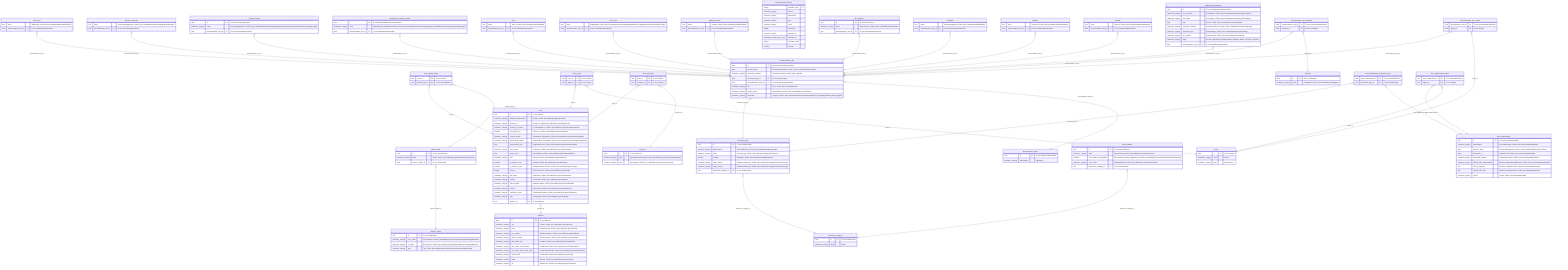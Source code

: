 erDiagram
    address {
        uuid id PK"ID von Adresse"
        character_varying city "Postort, XPath: /juris-table/juris-gericht/postort"
        character_varying email "Email-Adresse, XPath: /juris-table/juris-gericht/email"
        character_varying fax_number "Telefax-Nummer, XPath: /juris-table/juris-gericht/telefax"
        character_varying phone_number "Telefonnummer, XPath: /juris-table/juris-gericht/telefon"
        character_varying post_office_box "Postfach, XPath: /juris-table/juris-gericht/postfach"
        character_varying post_office_box_location "Postfachort, XPath: /juris-table/juris-gericht/postfachort"
        character_varying post_office_box_postal_code "Postfachpostleitzahl, XPath: /juris-table/juris-gericht/postfachplz"
        character_varying postal_code "Postleitzahl, XPath: /juris-table/juris-gericht/plz"
        character_varying street "Strasse, XPath: /juris-table/juris-gericht/strasse"
        character_varying url "Website-Url, XPath: /juris-table/juris-gericht/internet"
    }

    case_facts {
        text value "Tatbestand, XPath: /juris-r/textdaten/tatbestand/body/div"
        uuid documentation_unit_id FK"ID von Dokumentationseinheit"
    }

    court {
        uuid id PK"ID von Gericht"
        character_varying additional_information "Zusatz, XPath: /juris-table/juris-gericht/zusatz"
        character_varying belongs_to "Gehört zu, XPath: /juris-table/juris-gericht/gehoertzu"
        character_varying belongs_to_branch "Ist Zweigstelle zu, XPath: /juris-table/juris-gericht/istzweigstellezu"
        boolean can_deliver_lrs "Liefert lrs, XPath: /juris-table/juris-gericht/liefertlrs"
        character_varying current_branch "Bestehende Zweigstelle, XPath: /juris-table/juris-gericht/bestzweigstelle"
        character_varying deprecated_branch "Aufgehobene Zweigstelle, XPath: /juris-table/juris-gericht/aufgehzweigstelle"
        date deprecated_since "Aufgehoben seit, XPath: /juris-table/juris-gericht/aufhebdatum"
        character_varying early_name "Frühname, XPath: /juris-table/juris-gericht/fruehname"
        date exists_since "Bestehdatum, XPath: /juris-table/juris-gericht/bestehdatum"
        character_varying field "Bereich, XPath: /juris-table/juris-gericht/bereich"
        boolean is_foreign_court "Ausland, XPath: /juris-table/juris-gericht/ausland"
        boolean is_superior_court "Übergeordnetes Gericht, XPath: /juris-table/juris-gericht/supra"
        integer juris_id "Juris-Gericht ID, XPath: /juris-table/juris-gericht/@id"
        character_varying late_name "Spätname, XPath: /juris-table/juris-gericht/spaetname"
        character_varying location "Gerichtsort, XPath: /juris-table/juris-gericht/gerort"
        character_varying official_name "Offizeller Name, XPath: /juris-table/juris-gericht/offizname"
        character_varying remark "Bemerkung, XPath: /juris-table/juris-gericht/bemerkung"
        character_varying traditional_name "Traditioneller Name, XPath: /juris-table/juris-gericht/tradname"
        character_varying type "Gerichtstyp, XPath: /juris-table/juris-gericht/gertyp"
        uuid address_id FK"ID von Adresse"
    }

    court_judicial_body {
        uuid court_id PK"ID von Gericht"
        uuid judicial_body_id PK"ID von Spruchkörper"
    }

    court_region {
        uuid court_id PK"ID von Gericht"
        uuid region_id PK"ID von Region"
    }

    court_synonym {
        uuid court_id PK"ID von Gericht"
        uuid synonym_id PK"ID von Synonym"
    }

    decision_grounds {
        text value "Entscheidungsgründe, XPath: /juris-r/textdaten/entscheidungsgruende/body/div"
        uuid documentation_unit_id FK"ID von Dokumentationseinheit"
    }

    decision_name {
        uuid id PK"ID von Entscheidungsname"
        character_varying value "Entscheidungsname, XPath: /juris-r/paratrubriken/zuordnung/aspekt[text()='Entscheidungsname']/following-sibling::begriff"
        uuid documentation_unit_id FK"ID von Dokumentationseinheit"
    }

    deviating_document_number {
        uuid id PK"ID von Abweichende Dokumentnummer"
        character_varying value "Abweichende Dokumentnummer, XPath: /juris-r/paratrubriken/zuordnung/aspekt[text()='abweichende Nr']/following-sibling::begriff"
        uuid documentation_unit_id FK"ID von Dokumentationseinheit"
    }

    document_category {
        uuid id PK"ID von Dokumentart"
        character_varying label "Kürzel"
    }

    document_type {
        uuid id PK"ID von Dokumenttyp"
        character_varying abbreviation "Juris-Abkürzung, XPath: /juris-table/juris-doktyp/jurisabk"
        character_varying label "Bezeichnung, XPath: /juris-table/juris-doktyp/bezeichnung"
        boolean multiple "Mehrfach, XPath: /juris-table/juris-doktyp/mehrfach"
        character_varying super_label_1 "Überbezeichnung 1, XPath: /juris-table/juris-doktyp/ueberbezeichnung1"
        character_varying super_label_2 "Überbezeichnung 2, XPath: /juris-table/juris-doktyp/ueberbezeichnung2"
        uuid document_category_id FK"ID von Dokumentart"
    }

    documentation_office {
        uuid id PK"ID von Dokumentationsstelle"
        character_varying abbreviation "Abkürzung"
    }

    documentation_unit {
        uuid id PK"ID von Dokumentationseinheit"
        date decision_date "Entscheidungsdatum, XPath: /juris-r/metadaten/entsch-datum"
        character_varying document_number "Dokumentnummer, XPath: /juris-r/@doknr"
        uuid document_type_id FK"ID von Dokumenttyp"
        uuid documentation_office_id FK"ID von Dokumentationsstelle"
        character_varying ecli "ECLI, XPath: /juris-r/metadaten/ecli"
        character_varying judicial_body "Spruchkörper, XPath: /juris-r/metadaten/spruchkoerper"
        character_varying procedure "Vorgang, XPath: /juris-r/paratrubriken/zuordnung/aspekt[text()='Vorgang']/following-sibling::begriff"
    }

    documentation_unit_keyword {
        uuid documentation_unit_id PK"ID von Dokumentationseinheit"
        uuid keyword_id PK"ID von Schlagwort"
    }

    documentation_unit_region {
        uuid documentation_unit_id PK"ID von Dokumentationseinheit"
        uuid region_id PK"ID von Region"
    }

    file_number {
        uuid id PK"ID von Aktenzeichen"
        character_varying value "Aktenzeichen, XPath: /juris-r/metadaten/aktenzeichen"
        uuid documentation_unit_id FK"ID von Dokumentationseinheit"
    }

    flyway_schema_history {
        integer installed_rank PK
        character_varying version 
        character_varying description 
        character_varying type 
        character_varying script 
        integer checksum 
        character_varying installed_by 
        timestamp_without_time_zone installed_on 
        integer execution_time 
        boolean success 
    }

    grounds {
        text value "Gründe, XPath: /juris-r/textdaten/gruende/body/div"
        uuid documentation_unit_id FK"ID von Dokumentationseinheit"
    }

    guiding_principle {
        text value "Leitsatz, XPath: /juris-r/textdaten/leitsatz/body/div"
        uuid documentation_unit_id FK"ID von Dokumentationseinheit"
    }

    headline {
        text value "Titelzeile, XPath: /juris-r/textdaten/titelzeile/body/div"
        uuid documentation_unit_id FK"ID von Dokumentationseinheit"
    }

    headnote {
        text value "Orientierungssatz, XPath: /juris-r/textdaten/osatz/body/div"
        uuid documentation_unit_id FK"ID von Dokumentationseinheit"
    }

    input_type {
        text value "Eingangsart, XPath: /juris-R/paratrubriken/zuordnung/aspekt[text()='Eingangsart']/following-sibling::begriff"
        uuid documentation_unit_id FK"ID von Dokumentationseinheit"
    }

    judicial_body {
        uuid id PK"ID von Spruchkörper"
        character_varying name "Name, XPath: /juris-table/juris-gericht/spruchkoerper/name"
        uuid numeric_figure_id FK"ID von Zahlangabe"
    }

    keyword {
        uuid id PK"ID von Schlagwort"
        character_varying value "Schlagwort, XPath: /juris-r/metadaten/schlagwort"
    }

    norm_abbreviation {
        uuid id PK"ID von Norm (Wertetabelle)"
        character_varying abbreviation "Juris-Abkürzung, XPath: /juris-norm/metadaten/jurabk"
        date decision_date "Entscheidungsdatum, XPath: /juris-norm/metadaten/entsch-datum"
        bigint document_id "Dokument ID, XPath: /juris-norm/metadaten/dokid"
        character_varying document_number "Dokumentnummer, XPath: /juris-norm/metadaten/doknr"
        character_varying official_letter_abbreviation "Amtliche Buchstabenabkürzung, XPath: /juris-norm/metadaten/amtabk"
        text official_long_title "Amtliche Langüberschrift, XPath: /juris/metadaten/langue"
        text official_short_title "Amtliche Kurzüberschrift, XPath: /juris/metadaten/kurzue"
        character_varying source "Quelle, XPath: /juris/metadaten/quelle"
    }

    norm_abbreviation_document_type {
        uuid norm_abbreviation_id PK"ID von Normabkürzung"
        uuid document_type_id PK"ID von Dokumenttyp"
    }

    norm_abbreviation_region {
        uuid norm_abbreviation_id PK"ID von Normabkürzung"
        uuid region_id PK"ID von Region"
    }

    norm_element {
        uuid id PK"ID von Norm Element"
        character_varying label "Bezeichnung, XPath: /juris-table/juris-normelem/element"
        boolean has_number_designation "Mit Zählbezeichnung, Negation von XPath: /juris-table/juris-normelem/ohnezaehlbezeichnung"
        character_varying norm_code "Normabkürzung, XPath: /juris-table/juris-normelem/normabk"
        uuid document_category_id FK"ID von Dokumentart"
    }

    numeric_figure {
        uuid id PK"ID von Zahlangabe"
        character_varying from_value "Von Nummer, XPath: /juris-table/juris-gericht/spruchkoerper/zahlangabe/vonnr"
        character_varying to_value "Bis Nummer, XPath: /juris-table/juris-gericht/spruchkoerper/zahlangabe/bisnr"
        character_varying type "Typ, XPath: /juris-table/juris-gericht/spruchkoerper/zahlangabe/@typ"
    }

    region {
        uuid id PK"ID von Region"
        character_varying code "Kürzel"
        character_varying label "Bezeichnung"
    }

    related_documentation {
        uuid id PK"ID von Zugehörige Dokumentation"
        character_varying court_location "Gerichtssitz, XPath: /juris-r/metadaten/vorinstanz/gericht/gerort"
        character_varying court_type "Gerichtstyp, XPath: /juris-r/metadaten/vorinstanz/gericht/gertyp"
        date date "Datum, XPath: /juris-r/metadaten/vorinstanz/datum"
        character_varying document_number "Dokumentnummer, XPath: /juris-r/metadaten/vorinstanz/hlj/@sw"
        character_varying document_type "Dokumenttyp, XPath: /juris-r/metadaten/vorinstanz/doktyp"
        character_varying file_number "Aktenzeichen, XPath: /juris-r/metadaten/vorinstanz/az"
        character_varying dtype "Art der Zugehörigen Dokumentation (mögliche Werte: 'previous_decision')"
        uuid documentation_unit_id FK"ID von Dokumentationseinheit"
    }

    synonym {
        uuid id PK"ID von Synonym"
        character_varying label "Synonymbezeichnung,  XPath: /juris-table/juris-gericht/synonym/synbez"
        character_varying type "Synonymtyp, XPath: /juris-table/juris-gericht/synonym/syntyp"
    }

    tenor {
        text value "Tenor, XPath: /juris-r/textdaten/tenor/body/div"
        uuid documentation_unit_id FK"ID von Dokumentationseinheit"
    }

    court }o--|| address : "address_id"
    case_facts }o--|| documentation_unit : "documentation_unit_id"
    court_synonym }o--|| court : "court_id"
    court_region }o--|| court : "court_id"
    court_judicial_body }o--|| court : "court_id"
    court_judicial_body }o--|| judicial_body : "judicial_body_id"
    court_region }o--|| region : "region_id"
    court_synonym }o--|| synonym : "synonym_id"
    decision_grounds }o--|| documentation_unit : "documentation_unit_id"
    decision_name }o--|| documentation_unit : "documentation_unit_id"
    deviating_document_number }o--|| documentation_unit : "documentation_unit_id"
    norm_element }o--|| document_category : "document_category_id"
    document_type }o--|| document_category : "document_category_id"
    norm_abbreviation_document_type }o--|| document_type : "document_type_id"
    documentation_unit }o--|| document_type : "document_type_id"
    documentation_unit }o--|| documentation_office : "documentation_office_id"
    tenor }o--|| documentation_unit : "documentation_unit_id"
    input_type }o--|| documentation_unit : "documentation_unit_id"
    guiding_principle }o--|| documentation_unit : "documentation_unit_id"
    file_number }o--|| documentation_unit : "documentation_unit_id"
    headnote }o--|| documentation_unit : "documentation_unit_id"
    headline }o--|| documentation_unit : "documentation_unit_id"
    grounds }o--|| documentation_unit : "documentation_unit_id"
    related_documentation }o--|| documentation_unit : "documentation_unit_id"
    documentation_unit_region }o--|| documentation_unit : "documentation_unit_id"
    documentation_unit_keyword }o--|| documentation_unit : "documentation_unit_id"
    documentation_unit_keyword }o--|| keyword : "keyword_id"
    documentation_unit_region }o--|| region : "region_id"
    judicial_body }o--|| numeric_figure : "numeric_figure_id"
    norm_abbreviation_region }o--|| norm_abbreviation : "norm_abbreviation_id"
    norm_abbreviation_document_type }o--|| norm_abbreviation : "norm_abbreviation_id"
    norm_abbreviation_region }o--|| region : "region_id"